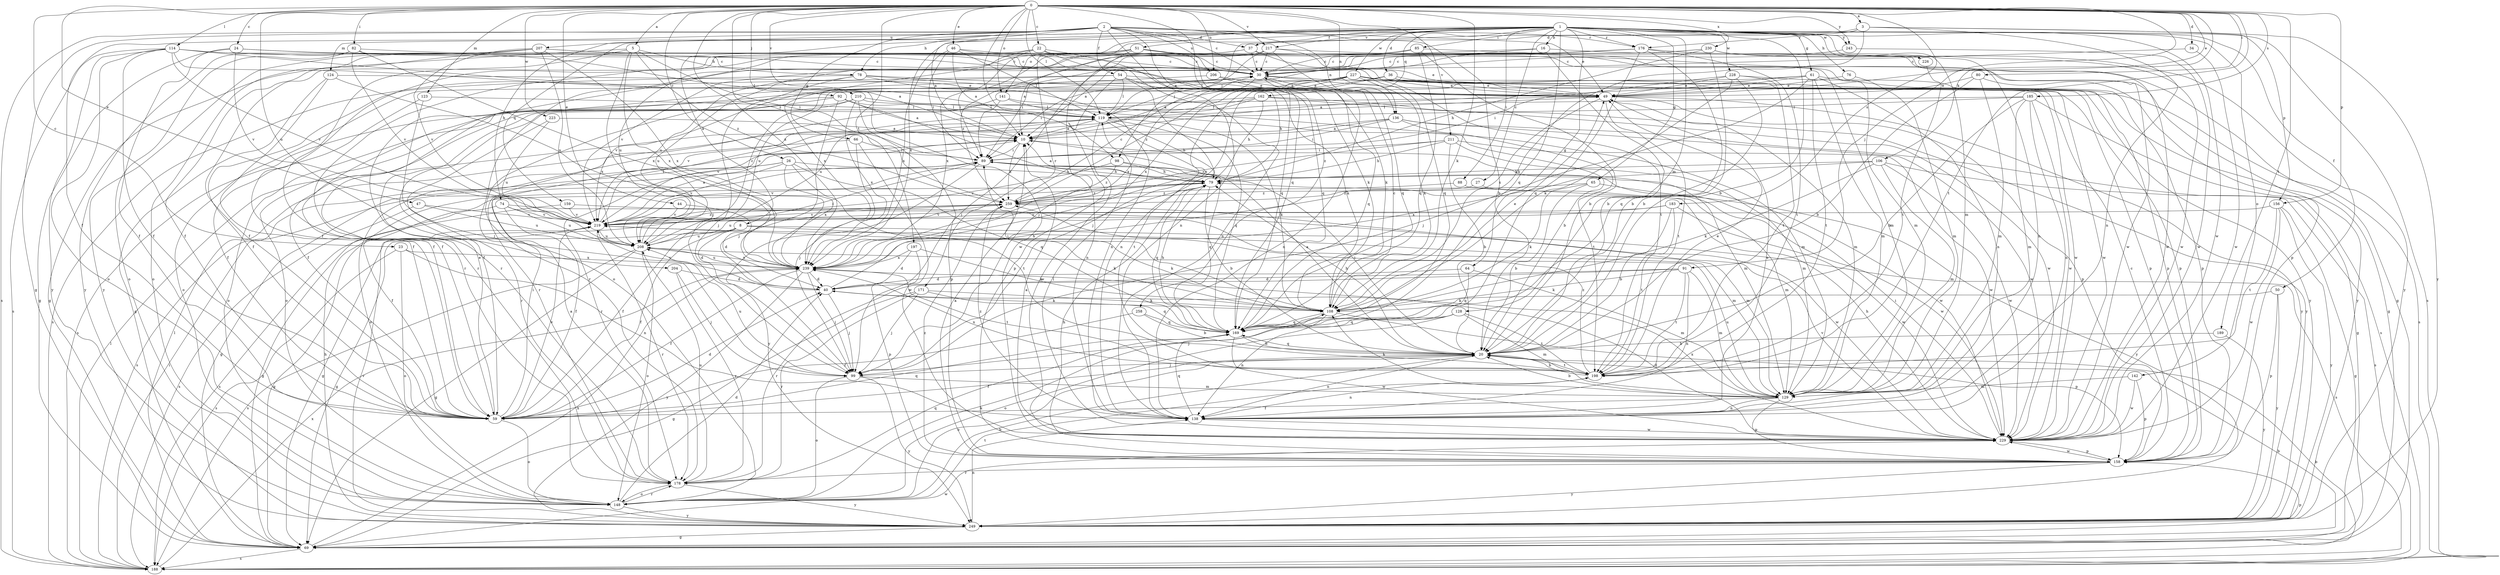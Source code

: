 strict digraph  {
0;
1;
2;
3;
5;
8;
10;
16;
20;
22;
23;
24;
26;
27;
30;
34;
36;
37;
40;
44;
46;
47;
49;
50;
51;
54;
59;
61;
64;
65;
66;
69;
74;
76;
78;
79;
80;
82;
85;
88;
89;
91;
92;
98;
99;
106;
108;
114;
119;
123;
124;
128;
129;
136;
138;
141;
142;
148;
156;
158;
159;
162;
169;
171;
176;
178;
183;
185;
188;
189;
197;
198;
204;
206;
207;
208;
210;
211;
217;
219;
223;
226;
227;
228;
229;
230;
239;
243;
249;
258;
259;
0 -> 3  [label=a];
0 -> 5  [label=a];
0 -> 22  [label=c];
0 -> 23  [label=c];
0 -> 24  [label=c];
0 -> 26  [label=c];
0 -> 34  [label=d];
0 -> 44  [label=e];
0 -> 46  [label=e];
0 -> 47  [label=e];
0 -> 49  [label=e];
0 -> 80  [label=i];
0 -> 82  [label=i];
0 -> 91  [label=j];
0 -> 92  [label=j];
0 -> 98  [label=j];
0 -> 106  [label=k];
0 -> 108  [label=k];
0 -> 114  [label=l];
0 -> 119  [label=l];
0 -> 123  [label=m];
0 -> 136  [label=n];
0 -> 141  [label=o];
0 -> 156  [label=p];
0 -> 183  [label=s];
0 -> 185  [label=s];
0 -> 189  [label=t];
0 -> 197  [label=t];
0 -> 198  [label=t];
0 -> 204  [label=u];
0 -> 206  [label=u];
0 -> 210  [label=v];
0 -> 211  [label=v];
0 -> 217  [label=v];
0 -> 223  [label=w];
0 -> 230  [label=x];
0 -> 239  [label=x];
0 -> 243  [label=y];
0 -> 258  [label=z];
0 -> 259  [label=z];
1 -> 8  [label=a];
1 -> 16  [label=b];
1 -> 20  [label=b];
1 -> 27  [label=c];
1 -> 36  [label=d];
1 -> 50  [label=f];
1 -> 51  [label=f];
1 -> 61  [label=g];
1 -> 64  [label=g];
1 -> 65  [label=g];
1 -> 74  [label=h];
1 -> 76  [label=h];
1 -> 85  [label=i];
1 -> 88  [label=i];
1 -> 124  [label=m];
1 -> 128  [label=m];
1 -> 129  [label=m];
1 -> 141  [label=o];
1 -> 142  [label=o];
1 -> 159  [label=q];
1 -> 162  [label=q];
1 -> 169  [label=q];
1 -> 171  [label=r];
1 -> 176  [label=r];
1 -> 188  [label=s];
1 -> 217  [label=v];
1 -> 226  [label=w];
1 -> 227  [label=w];
1 -> 228  [label=w];
1 -> 229  [label=w];
1 -> 239  [label=x];
1 -> 243  [label=y];
2 -> 10  [label=a];
2 -> 20  [label=b];
2 -> 30  [label=c];
2 -> 37  [label=d];
2 -> 49  [label=e];
2 -> 54  [label=f];
2 -> 59  [label=f];
2 -> 66  [label=g];
2 -> 69  [label=g];
2 -> 78  [label=h];
2 -> 136  [label=n];
2 -> 138  [label=n];
2 -> 169  [label=q];
2 -> 176  [label=r];
2 -> 188  [label=s];
2 -> 206  [label=u];
2 -> 207  [label=u];
3 -> 37  [label=d];
3 -> 98  [label=j];
3 -> 108  [label=k];
3 -> 138  [label=n];
3 -> 156  [label=p];
3 -> 176  [label=r];
3 -> 249  [label=y];
5 -> 69  [label=g];
5 -> 78  [label=h];
5 -> 89  [label=i];
5 -> 99  [label=j];
5 -> 178  [label=r];
5 -> 239  [label=x];
5 -> 259  [label=z];
8 -> 40  [label=d];
8 -> 59  [label=f];
8 -> 69  [label=g];
8 -> 108  [label=k];
8 -> 188  [label=s];
8 -> 208  [label=u];
10 -> 89  [label=i];
10 -> 129  [label=m];
10 -> 178  [label=r];
10 -> 259  [label=z];
16 -> 20  [label=b];
16 -> 30  [label=c];
16 -> 119  [label=l];
16 -> 229  [label=w];
20 -> 10  [label=a];
20 -> 59  [label=f];
20 -> 79  [label=h];
20 -> 89  [label=i];
20 -> 99  [label=j];
20 -> 138  [label=n];
20 -> 148  [label=o];
20 -> 169  [label=q];
20 -> 198  [label=t];
22 -> 30  [label=c];
22 -> 59  [label=f];
22 -> 89  [label=i];
22 -> 138  [label=n];
22 -> 169  [label=q];
22 -> 239  [label=x];
23 -> 138  [label=n];
23 -> 148  [label=o];
23 -> 188  [label=s];
23 -> 239  [label=x];
24 -> 30  [label=c];
24 -> 49  [label=e];
24 -> 59  [label=f];
24 -> 69  [label=g];
24 -> 219  [label=v];
26 -> 69  [label=g];
26 -> 79  [label=h];
26 -> 169  [label=q];
26 -> 188  [label=s];
26 -> 198  [label=t];
26 -> 219  [label=v];
26 -> 239  [label=x];
27 -> 229  [label=w];
27 -> 259  [label=z];
30 -> 49  [label=e];
30 -> 138  [label=n];
30 -> 158  [label=p];
30 -> 208  [label=u];
30 -> 229  [label=w];
30 -> 239  [label=x];
34 -> 30  [label=c];
34 -> 229  [label=w];
36 -> 49  [label=e];
36 -> 99  [label=j];
36 -> 158  [label=p];
36 -> 239  [label=x];
37 -> 30  [label=c];
37 -> 59  [label=f];
37 -> 69  [label=g];
37 -> 148  [label=o];
37 -> 169  [label=q];
40 -> 79  [label=h];
40 -> 99  [label=j];
40 -> 108  [label=k];
40 -> 219  [label=v];
44 -> 40  [label=d];
44 -> 219  [label=v];
46 -> 10  [label=a];
46 -> 30  [label=c];
46 -> 89  [label=i];
46 -> 119  [label=l];
46 -> 169  [label=q];
46 -> 239  [label=x];
47 -> 188  [label=s];
47 -> 208  [label=u];
47 -> 219  [label=v];
49 -> 119  [label=l];
49 -> 129  [label=m];
49 -> 158  [label=p];
49 -> 198  [label=t];
49 -> 239  [label=x];
49 -> 249  [label=y];
50 -> 108  [label=k];
50 -> 158  [label=p];
50 -> 249  [label=y];
51 -> 30  [label=c];
51 -> 99  [label=j];
51 -> 108  [label=k];
51 -> 158  [label=p];
51 -> 178  [label=r];
51 -> 208  [label=u];
51 -> 239  [label=x];
54 -> 49  [label=e];
54 -> 108  [label=k];
54 -> 119  [label=l];
54 -> 138  [label=n];
54 -> 148  [label=o];
54 -> 158  [label=p];
54 -> 188  [label=s];
59 -> 40  [label=d];
59 -> 49  [label=e];
59 -> 89  [label=i];
59 -> 148  [label=o];
59 -> 169  [label=q];
59 -> 219  [label=v];
61 -> 10  [label=a];
61 -> 49  [label=e];
61 -> 59  [label=f];
61 -> 99  [label=j];
61 -> 129  [label=m];
61 -> 138  [label=n];
61 -> 158  [label=p];
61 -> 198  [label=t];
64 -> 40  [label=d];
64 -> 129  [label=m];
64 -> 169  [label=q];
65 -> 20  [label=b];
65 -> 108  [label=k];
65 -> 249  [label=y];
65 -> 259  [label=z];
66 -> 89  [label=i];
66 -> 99  [label=j];
66 -> 148  [label=o];
66 -> 229  [label=w];
69 -> 20  [label=b];
69 -> 119  [label=l];
69 -> 158  [label=p];
69 -> 188  [label=s];
69 -> 229  [label=w];
69 -> 239  [label=x];
74 -> 59  [label=f];
74 -> 69  [label=g];
74 -> 129  [label=m];
74 -> 208  [label=u];
74 -> 219  [label=v];
76 -> 49  [label=e];
76 -> 129  [label=m];
78 -> 49  [label=e];
78 -> 59  [label=f];
78 -> 79  [label=h];
78 -> 99  [label=j];
78 -> 138  [label=n];
78 -> 208  [label=u];
79 -> 10  [label=a];
79 -> 20  [label=b];
79 -> 59  [label=f];
79 -> 169  [label=q];
79 -> 259  [label=z];
80 -> 20  [label=b];
80 -> 49  [label=e];
80 -> 129  [label=m];
80 -> 249  [label=y];
82 -> 30  [label=c];
82 -> 129  [label=m];
82 -> 148  [label=o];
82 -> 219  [label=v];
82 -> 239  [label=x];
82 -> 249  [label=y];
85 -> 20  [label=b];
85 -> 30  [label=c];
85 -> 169  [label=q];
85 -> 178  [label=r];
85 -> 219  [label=v];
85 -> 229  [label=w];
88 -> 129  [label=m];
88 -> 259  [label=z];
89 -> 79  [label=h];
89 -> 219  [label=v];
89 -> 229  [label=w];
89 -> 249  [label=y];
91 -> 40  [label=d];
91 -> 108  [label=k];
91 -> 129  [label=m];
91 -> 138  [label=n];
91 -> 178  [label=r];
91 -> 198  [label=t];
92 -> 10  [label=a];
92 -> 99  [label=j];
92 -> 119  [label=l];
92 -> 138  [label=n];
92 -> 148  [label=o];
92 -> 188  [label=s];
98 -> 79  [label=h];
98 -> 169  [label=q];
98 -> 219  [label=v];
98 -> 259  [label=z];
99 -> 129  [label=m];
99 -> 148  [label=o];
99 -> 208  [label=u];
99 -> 249  [label=y];
106 -> 79  [label=h];
106 -> 108  [label=k];
106 -> 129  [label=m];
106 -> 188  [label=s];
106 -> 229  [label=w];
106 -> 239  [label=x];
108 -> 30  [label=c];
108 -> 49  [label=e];
108 -> 89  [label=i];
108 -> 138  [label=n];
108 -> 158  [label=p];
108 -> 169  [label=q];
114 -> 10  [label=a];
114 -> 30  [label=c];
114 -> 59  [label=f];
114 -> 119  [label=l];
114 -> 148  [label=o];
114 -> 188  [label=s];
114 -> 219  [label=v];
114 -> 229  [label=w];
114 -> 249  [label=y];
119 -> 10  [label=a];
119 -> 79  [label=h];
119 -> 108  [label=k];
119 -> 169  [label=q];
119 -> 198  [label=t];
119 -> 229  [label=w];
123 -> 59  [label=f];
123 -> 99  [label=j];
123 -> 119  [label=l];
124 -> 49  [label=e];
124 -> 59  [label=f];
124 -> 69  [label=g];
124 -> 239  [label=x];
128 -> 99  [label=j];
128 -> 129  [label=m];
128 -> 148  [label=o];
128 -> 169  [label=q];
128 -> 198  [label=t];
129 -> 20  [label=b];
129 -> 59  [label=f];
129 -> 108  [label=k];
129 -> 138  [label=n];
129 -> 158  [label=p];
129 -> 208  [label=u];
136 -> 10  [label=a];
136 -> 69  [label=g];
136 -> 89  [label=i];
136 -> 198  [label=t];
136 -> 219  [label=v];
136 -> 229  [label=w];
138 -> 49  [label=e];
138 -> 169  [label=q];
138 -> 229  [label=w];
138 -> 259  [label=z];
141 -> 20  [label=b];
141 -> 89  [label=i];
141 -> 119  [label=l];
141 -> 178  [label=r];
142 -> 129  [label=m];
142 -> 158  [label=p];
142 -> 229  [label=w];
148 -> 20  [label=b];
148 -> 40  [label=d];
148 -> 108  [label=k];
148 -> 178  [label=r];
148 -> 198  [label=t];
148 -> 249  [label=y];
156 -> 69  [label=g];
156 -> 198  [label=t];
156 -> 219  [label=v];
156 -> 229  [label=w];
156 -> 249  [label=y];
158 -> 10  [label=a];
158 -> 30  [label=c];
158 -> 79  [label=h];
158 -> 178  [label=r];
158 -> 229  [label=w];
158 -> 249  [label=y];
158 -> 259  [label=z];
159 -> 188  [label=s];
159 -> 219  [label=v];
159 -> 229  [label=w];
162 -> 79  [label=h];
162 -> 119  [label=l];
162 -> 208  [label=u];
162 -> 219  [label=v];
162 -> 229  [label=w];
162 -> 249  [label=y];
169 -> 20  [label=b];
169 -> 79  [label=h];
169 -> 229  [label=w];
171 -> 69  [label=g];
171 -> 99  [label=j];
171 -> 108  [label=k];
171 -> 169  [label=q];
171 -> 178  [label=r];
176 -> 20  [label=b];
176 -> 30  [label=c];
176 -> 89  [label=i];
176 -> 138  [label=n];
176 -> 169  [label=q];
176 -> 198  [label=t];
176 -> 259  [label=z];
178 -> 10  [label=a];
178 -> 148  [label=o];
178 -> 169  [label=q];
178 -> 208  [label=u];
178 -> 249  [label=y];
183 -> 20  [label=b];
183 -> 198  [label=t];
183 -> 208  [label=u];
183 -> 219  [label=v];
183 -> 229  [label=w];
185 -> 20  [label=b];
185 -> 59  [label=f];
185 -> 119  [label=l];
185 -> 129  [label=m];
185 -> 138  [label=n];
185 -> 188  [label=s];
185 -> 229  [label=w];
188 -> 20  [label=b];
188 -> 89  [label=i];
188 -> 119  [label=l];
188 -> 239  [label=x];
189 -> 20  [label=b];
189 -> 249  [label=y];
197 -> 40  [label=d];
197 -> 108  [label=k];
197 -> 158  [label=p];
197 -> 239  [label=x];
198 -> 20  [label=b];
198 -> 49  [label=e];
198 -> 138  [label=n];
198 -> 239  [label=x];
198 -> 259  [label=z];
204 -> 40  [label=d];
204 -> 99  [label=j];
204 -> 178  [label=r];
206 -> 49  [label=e];
206 -> 169  [label=q];
206 -> 219  [label=v];
207 -> 30  [label=c];
207 -> 59  [label=f];
207 -> 108  [label=k];
207 -> 148  [label=o];
207 -> 208  [label=u];
207 -> 219  [label=v];
207 -> 239  [label=x];
207 -> 249  [label=y];
208 -> 30  [label=c];
208 -> 69  [label=g];
208 -> 89  [label=i];
208 -> 148  [label=o];
208 -> 188  [label=s];
208 -> 239  [label=x];
210 -> 59  [label=f];
210 -> 119  [label=l];
210 -> 129  [label=m];
210 -> 148  [label=o];
210 -> 158  [label=p];
210 -> 239  [label=x];
211 -> 20  [label=b];
211 -> 79  [label=h];
211 -> 89  [label=i];
211 -> 129  [label=m];
211 -> 229  [label=w];
211 -> 259  [label=z];
217 -> 10  [label=a];
217 -> 30  [label=c];
217 -> 99  [label=j];
217 -> 119  [label=l];
217 -> 129  [label=m];
217 -> 169  [label=q];
217 -> 198  [label=t];
217 -> 208  [label=u];
219 -> 10  [label=a];
219 -> 69  [label=g];
219 -> 108  [label=k];
219 -> 119  [label=l];
219 -> 178  [label=r];
219 -> 208  [label=u];
219 -> 259  [label=z];
223 -> 10  [label=a];
223 -> 178  [label=r];
223 -> 208  [label=u];
226 -> 198  [label=t];
227 -> 10  [label=a];
227 -> 49  [label=e];
227 -> 59  [label=f];
227 -> 69  [label=g];
227 -> 89  [label=i];
227 -> 108  [label=k];
227 -> 158  [label=p];
227 -> 178  [label=r];
227 -> 229  [label=w];
227 -> 239  [label=x];
227 -> 249  [label=y];
227 -> 259  [label=z];
228 -> 49  [label=e];
228 -> 89  [label=i];
228 -> 108  [label=k];
228 -> 169  [label=q];
228 -> 188  [label=s];
228 -> 198  [label=t];
229 -> 10  [label=a];
229 -> 40  [label=d];
229 -> 79  [label=h];
229 -> 89  [label=i];
229 -> 119  [label=l];
229 -> 158  [label=p];
229 -> 219  [label=v];
229 -> 239  [label=x];
230 -> 10  [label=a];
230 -> 20  [label=b];
230 -> 30  [label=c];
230 -> 79  [label=h];
230 -> 229  [label=w];
230 -> 249  [label=y];
239 -> 40  [label=d];
239 -> 59  [label=f];
239 -> 99  [label=j];
239 -> 198  [label=t];
239 -> 208  [label=u];
239 -> 249  [label=y];
243 -> 30  [label=c];
243 -> 229  [label=w];
249 -> 69  [label=g];
249 -> 79  [label=h];
249 -> 138  [label=n];
249 -> 219  [label=v];
258 -> 20  [label=b];
258 -> 59  [label=f];
258 -> 169  [label=q];
259 -> 30  [label=c];
259 -> 59  [label=f];
259 -> 69  [label=g];
259 -> 129  [label=m];
259 -> 219  [label=v];
}
